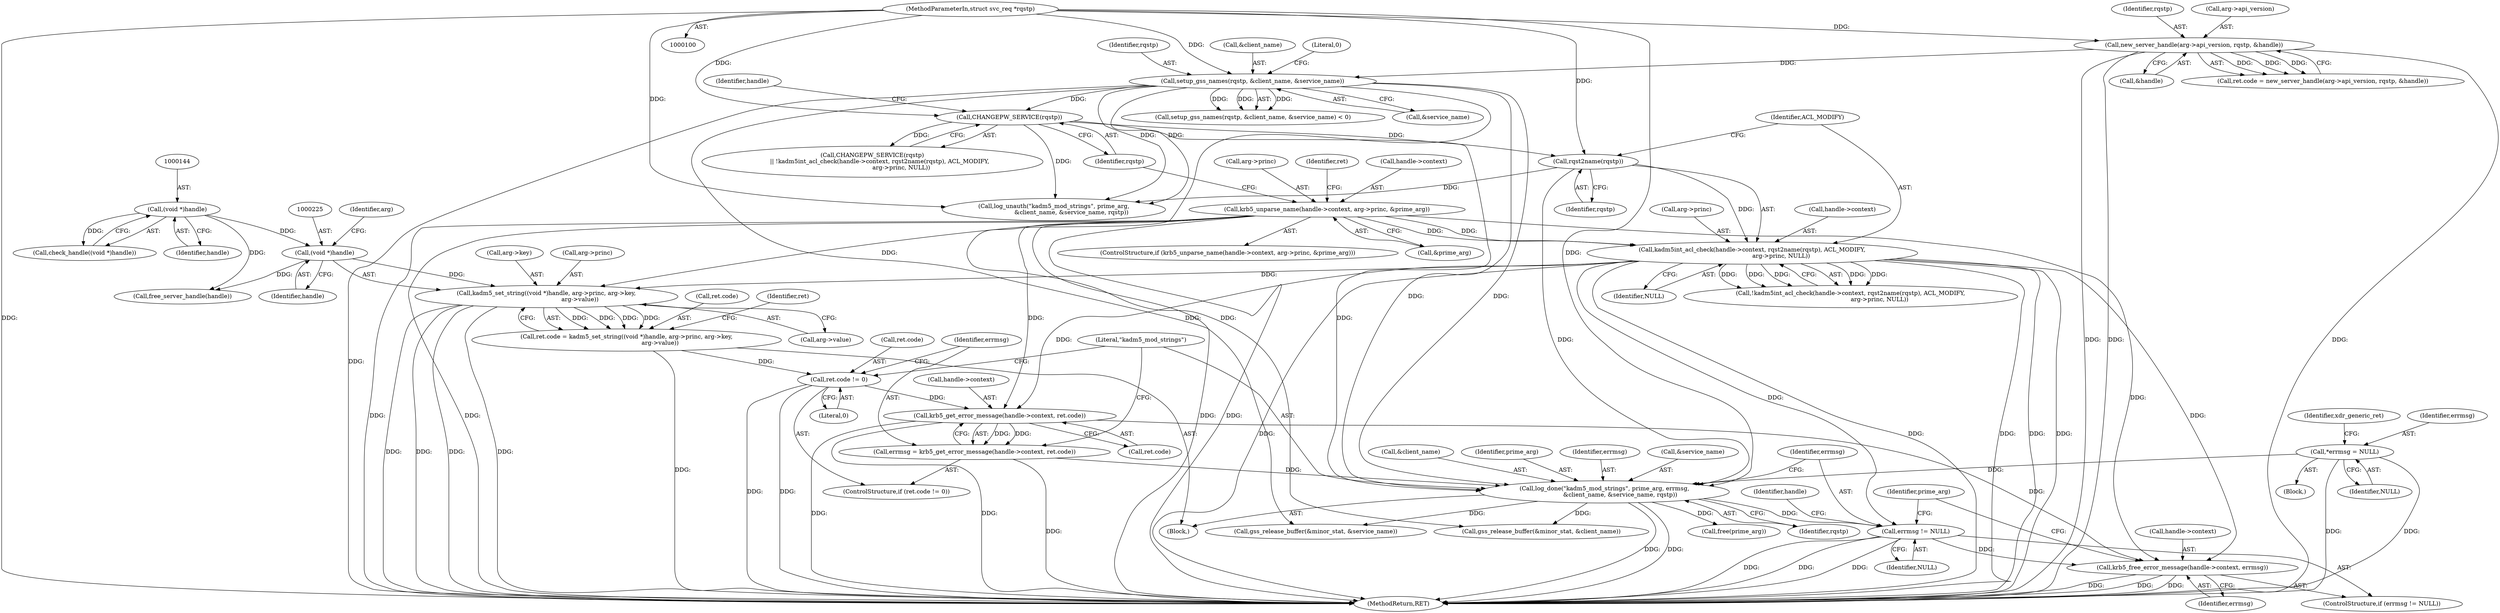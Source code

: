 digraph "0_krb5_83ed75feba32e46f736fcce0d96a0445f29b96c2_19@API" {
"1000264" [label="(Call,krb5_free_error_message(handle->context, errmsg))"];
"1000171" [label="(Call,krb5_unparse_name(handle->context, arg->princ, &prime_arg))"];
"1000192" [label="(Call,kadm5int_acl_check(handle->context, rqst2name(rqstp), ACL_MODIFY,\n                               arg->princ, NULL))"];
"1000196" [label="(Call,rqst2name(rqstp))"];
"1000189" [label="(Call,CHANGEPW_SERVICE(rqstp))"];
"1000156" [label="(Call,setup_gss_names(rqstp, &client_name, &service_name))"];
"1000129" [label="(Call,new_server_handle(arg->api_version, rqstp, &handle))"];
"1000102" [label="(MethodParameterIn,struct svc_req *rqstp)"];
"1000244" [label="(Call,krb5_get_error_message(handle->context, ret.code))"];
"1000237" [label="(Call,ret.code != 0)"];
"1000219" [label="(Call,ret.code = kadm5_set_string((void *)handle, arg->princ, arg->key,\n                                    arg->value))"];
"1000223" [label="(Call,kadm5_set_string((void *)handle, arg->princ, arg->key,\n                                    arg->value))"];
"1000224" [label="(Call,(void *)handle)"];
"1000143" [label="(Call,(void *)handle)"];
"1000261" [label="(Call,errmsg != NULL)"];
"1000251" [label="(Call,log_done(\"kadm5_mod_strings\", prime_arg, errmsg,\n                 &client_name, &service_name, rqstp))"];
"1000117" [label="(Call,*errmsg = NULL)"];
"1000242" [label="(Call,errmsg = krb5_get_error_message(handle->context, ret.code))"];
"1000226" [label="(Identifier,handle)"];
"1000117" [label="(Call,*errmsg = NULL)"];
"1000236" [label="(ControlStructure,if (ret.code != 0))"];
"1000155" [label="(Call,setup_gss_names(rqstp, &client_name, &service_name) < 0)"];
"1000175" [label="(Call,arg->princ)"];
"1000143" [label="(Call,(void *)handle)"];
"1000230" [label="(Call,arg->key)"];
"1000162" [label="(Literal,0)"];
"1000142" [label="(Call,check_handle((void *)handle))"];
"1000263" [label="(Identifier,NULL)"];
"1000118" [label="(Identifier,errmsg)"];
"1000266" [label="(Identifier,handle)"];
"1000270" [label="(Identifier,prime_arg)"];
"1000251" [label="(Call,log_done(\"kadm5_mod_strings\", prime_arg, errmsg,\n                 &client_name, &service_name, rqstp))"];
"1000255" [label="(Call,&client_name)"];
"1000160" [label="(Call,&service_name)"];
"1000119" [label="(Identifier,NULL)"];
"1000191" [label="(Call,!kadm5int_acl_check(handle->context, rqst2name(rqstp), ACL_MODIFY,\n                               arg->princ, NULL))"];
"1000133" [label="(Identifier,rqstp)"];
"1000233" [label="(Call,arg->value)"];
"1000121" [label="(Identifier,xdr_generic_ret)"];
"1000183" [label="(Identifier,ret)"];
"1000244" [label="(Call,krb5_get_error_message(handle->context, ret.code))"];
"1000194" [label="(Identifier,handle)"];
"1000282" [label="(Call,free_server_handle(handle))"];
"1000134" [label="(Call,&handle)"];
"1000253" [label="(Identifier,prime_arg)"];
"1000254" [label="(Identifier,errmsg)"];
"1000190" [label="(Identifier,rqstp)"];
"1000241" [label="(Literal,0)"];
"1000228" [label="(Identifier,arg)"];
"1000260" [label="(ControlStructure,if (errmsg != NULL))"];
"1000102" [label="(MethodParameterIn,struct svc_req *rqstp)"];
"1000130" [label="(Call,arg->api_version)"];
"1000248" [label="(Call,ret.code)"];
"1000103" [label="(Block,)"];
"1000261" [label="(Call,errmsg != NULL)"];
"1000245" [label="(Call,handle->context)"];
"1000243" [label="(Identifier,errmsg)"];
"1000171" [label="(Call,krb5_unparse_name(handle->context, arg->princ, &prime_arg))"];
"1000193" [label="(Call,handle->context)"];
"1000287" [label="(MethodReturn,RET)"];
"1000156" [label="(Call,setup_gss_names(rqstp, &client_name, &service_name))"];
"1000157" [label="(Identifier,rqstp)"];
"1000125" [label="(Call,ret.code = new_server_handle(arg->api_version, rqstp, &handle))"];
"1000257" [label="(Call,&service_name)"];
"1000197" [label="(Identifier,rqstp)"];
"1000223" [label="(Call,kadm5_set_string((void *)handle, arg->princ, arg->key,\n                                    arg->value))"];
"1000189" [label="(Call,CHANGEPW_SERVICE(rqstp))"];
"1000209" [label="(Call,log_unauth(\"kadm5_mod_strings\", prime_arg,\n                   &client_name, &service_name, rqstp))"];
"1000220" [label="(Call,ret.code)"];
"1000269" [label="(Call,free(prime_arg))"];
"1000198" [label="(Identifier,ACL_MODIFY)"];
"1000262" [label="(Identifier,errmsg)"];
"1000192" [label="(Call,kadm5int_acl_check(handle->context, rqst2name(rqstp), ACL_MODIFY,\n                               arg->princ, NULL))"];
"1000277" [label="(Call,gss_release_buffer(&minor_stat, &service_name))"];
"1000265" [label="(Call,handle->context)"];
"1000272" [label="(Call,gss_release_buffer(&minor_stat, &client_name))"];
"1000242" [label="(Call,errmsg = krb5_get_error_message(handle->context, ret.code))"];
"1000170" [label="(ControlStructure,if (krb5_unparse_name(handle->context, arg->princ, &prime_arg)))"];
"1000238" [label="(Call,ret.code)"];
"1000239" [label="(Identifier,ret)"];
"1000264" [label="(Call,krb5_free_error_message(handle->context, errmsg))"];
"1000178" [label="(Call,&prime_arg)"];
"1000199" [label="(Call,arg->princ)"];
"1000196" [label="(Call,rqst2name(rqstp))"];
"1000237" [label="(Call,ret.code != 0)"];
"1000158" [label="(Call,&client_name)"];
"1000129" [label="(Call,new_server_handle(arg->api_version, rqstp, &handle))"];
"1000145" [label="(Identifier,handle)"];
"1000259" [label="(Identifier,rqstp)"];
"1000202" [label="(Identifier,NULL)"];
"1000188" [label="(Call,CHANGEPW_SERVICE(rqstp)\n        || !kadm5int_acl_check(handle->context, rqst2name(rqstp), ACL_MODIFY,\n                               arg->princ, NULL))"];
"1000219" [label="(Call,ret.code = kadm5_set_string((void *)handle, arg->princ, arg->key,\n                                    arg->value))"];
"1000224" [label="(Call,(void *)handle)"];
"1000268" [label="(Identifier,errmsg)"];
"1000218" [label="(Block,)"];
"1000252" [label="(Literal,\"kadm5_mod_strings\")"];
"1000227" [label="(Call,arg->princ)"];
"1000172" [label="(Call,handle->context)"];
"1000264" -> "1000260"  [label="AST: "];
"1000264" -> "1000268"  [label="CFG: "];
"1000265" -> "1000264"  [label="AST: "];
"1000268" -> "1000264"  [label="AST: "];
"1000270" -> "1000264"  [label="CFG: "];
"1000264" -> "1000287"  [label="DDG: "];
"1000264" -> "1000287"  [label="DDG: "];
"1000264" -> "1000287"  [label="DDG: "];
"1000171" -> "1000264"  [label="DDG: "];
"1000192" -> "1000264"  [label="DDG: "];
"1000244" -> "1000264"  [label="DDG: "];
"1000261" -> "1000264"  [label="DDG: "];
"1000171" -> "1000170"  [label="AST: "];
"1000171" -> "1000178"  [label="CFG: "];
"1000172" -> "1000171"  [label="AST: "];
"1000175" -> "1000171"  [label="AST: "];
"1000178" -> "1000171"  [label="AST: "];
"1000183" -> "1000171"  [label="CFG: "];
"1000190" -> "1000171"  [label="CFG: "];
"1000171" -> "1000287"  [label="DDG: "];
"1000171" -> "1000287"  [label="DDG: "];
"1000171" -> "1000287"  [label="DDG: "];
"1000171" -> "1000287"  [label="DDG: "];
"1000171" -> "1000192"  [label="DDG: "];
"1000171" -> "1000192"  [label="DDG: "];
"1000171" -> "1000223"  [label="DDG: "];
"1000171" -> "1000244"  [label="DDG: "];
"1000192" -> "1000191"  [label="AST: "];
"1000192" -> "1000202"  [label="CFG: "];
"1000193" -> "1000192"  [label="AST: "];
"1000196" -> "1000192"  [label="AST: "];
"1000198" -> "1000192"  [label="AST: "];
"1000199" -> "1000192"  [label="AST: "];
"1000202" -> "1000192"  [label="AST: "];
"1000191" -> "1000192"  [label="CFG: "];
"1000192" -> "1000287"  [label="DDG: "];
"1000192" -> "1000287"  [label="DDG: "];
"1000192" -> "1000287"  [label="DDG: "];
"1000192" -> "1000287"  [label="DDG: "];
"1000192" -> "1000287"  [label="DDG: "];
"1000192" -> "1000191"  [label="DDG: "];
"1000192" -> "1000191"  [label="DDG: "];
"1000192" -> "1000191"  [label="DDG: "];
"1000192" -> "1000191"  [label="DDG: "];
"1000192" -> "1000191"  [label="DDG: "];
"1000196" -> "1000192"  [label="DDG: "];
"1000192" -> "1000223"  [label="DDG: "];
"1000192" -> "1000244"  [label="DDG: "];
"1000192" -> "1000261"  [label="DDG: "];
"1000196" -> "1000197"  [label="CFG: "];
"1000197" -> "1000196"  [label="AST: "];
"1000198" -> "1000196"  [label="CFG: "];
"1000189" -> "1000196"  [label="DDG: "];
"1000102" -> "1000196"  [label="DDG: "];
"1000196" -> "1000209"  [label="DDG: "];
"1000196" -> "1000251"  [label="DDG: "];
"1000189" -> "1000188"  [label="AST: "];
"1000189" -> "1000190"  [label="CFG: "];
"1000190" -> "1000189"  [label="AST: "];
"1000194" -> "1000189"  [label="CFG: "];
"1000188" -> "1000189"  [label="CFG: "];
"1000189" -> "1000188"  [label="DDG: "];
"1000156" -> "1000189"  [label="DDG: "];
"1000102" -> "1000189"  [label="DDG: "];
"1000189" -> "1000209"  [label="DDG: "];
"1000189" -> "1000251"  [label="DDG: "];
"1000156" -> "1000155"  [label="AST: "];
"1000156" -> "1000160"  [label="CFG: "];
"1000157" -> "1000156"  [label="AST: "];
"1000158" -> "1000156"  [label="AST: "];
"1000160" -> "1000156"  [label="AST: "];
"1000162" -> "1000156"  [label="CFG: "];
"1000156" -> "1000287"  [label="DDG: "];
"1000156" -> "1000155"  [label="DDG: "];
"1000156" -> "1000155"  [label="DDG: "];
"1000156" -> "1000155"  [label="DDG: "];
"1000129" -> "1000156"  [label="DDG: "];
"1000102" -> "1000156"  [label="DDG: "];
"1000156" -> "1000209"  [label="DDG: "];
"1000156" -> "1000209"  [label="DDG: "];
"1000156" -> "1000251"  [label="DDG: "];
"1000156" -> "1000251"  [label="DDG: "];
"1000156" -> "1000272"  [label="DDG: "];
"1000156" -> "1000277"  [label="DDG: "];
"1000129" -> "1000125"  [label="AST: "];
"1000129" -> "1000134"  [label="CFG: "];
"1000130" -> "1000129"  [label="AST: "];
"1000133" -> "1000129"  [label="AST: "];
"1000134" -> "1000129"  [label="AST: "];
"1000125" -> "1000129"  [label="CFG: "];
"1000129" -> "1000287"  [label="DDG: "];
"1000129" -> "1000287"  [label="DDG: "];
"1000129" -> "1000287"  [label="DDG: "];
"1000129" -> "1000125"  [label="DDG: "];
"1000129" -> "1000125"  [label="DDG: "];
"1000129" -> "1000125"  [label="DDG: "];
"1000102" -> "1000129"  [label="DDG: "];
"1000102" -> "1000100"  [label="AST: "];
"1000102" -> "1000287"  [label="DDG: "];
"1000102" -> "1000209"  [label="DDG: "];
"1000102" -> "1000251"  [label="DDG: "];
"1000244" -> "1000242"  [label="AST: "];
"1000244" -> "1000248"  [label="CFG: "];
"1000245" -> "1000244"  [label="AST: "];
"1000248" -> "1000244"  [label="AST: "];
"1000242" -> "1000244"  [label="CFG: "];
"1000244" -> "1000287"  [label="DDG: "];
"1000244" -> "1000287"  [label="DDG: "];
"1000244" -> "1000242"  [label="DDG: "];
"1000244" -> "1000242"  [label="DDG: "];
"1000237" -> "1000244"  [label="DDG: "];
"1000237" -> "1000236"  [label="AST: "];
"1000237" -> "1000241"  [label="CFG: "];
"1000238" -> "1000237"  [label="AST: "];
"1000241" -> "1000237"  [label="AST: "];
"1000243" -> "1000237"  [label="CFG: "];
"1000252" -> "1000237"  [label="CFG: "];
"1000237" -> "1000287"  [label="DDG: "];
"1000237" -> "1000287"  [label="DDG: "];
"1000219" -> "1000237"  [label="DDG: "];
"1000219" -> "1000218"  [label="AST: "];
"1000219" -> "1000223"  [label="CFG: "];
"1000220" -> "1000219"  [label="AST: "];
"1000223" -> "1000219"  [label="AST: "];
"1000239" -> "1000219"  [label="CFG: "];
"1000219" -> "1000287"  [label="DDG: "];
"1000223" -> "1000219"  [label="DDG: "];
"1000223" -> "1000219"  [label="DDG: "];
"1000223" -> "1000219"  [label="DDG: "];
"1000223" -> "1000219"  [label="DDG: "];
"1000223" -> "1000233"  [label="CFG: "];
"1000224" -> "1000223"  [label="AST: "];
"1000227" -> "1000223"  [label="AST: "];
"1000230" -> "1000223"  [label="AST: "];
"1000233" -> "1000223"  [label="AST: "];
"1000223" -> "1000287"  [label="DDG: "];
"1000223" -> "1000287"  [label="DDG: "];
"1000223" -> "1000287"  [label="DDG: "];
"1000223" -> "1000287"  [label="DDG: "];
"1000224" -> "1000223"  [label="DDG: "];
"1000224" -> "1000226"  [label="CFG: "];
"1000225" -> "1000224"  [label="AST: "];
"1000226" -> "1000224"  [label="AST: "];
"1000228" -> "1000224"  [label="CFG: "];
"1000143" -> "1000224"  [label="DDG: "];
"1000224" -> "1000282"  [label="DDG: "];
"1000143" -> "1000142"  [label="AST: "];
"1000143" -> "1000145"  [label="CFG: "];
"1000144" -> "1000143"  [label="AST: "];
"1000145" -> "1000143"  [label="AST: "];
"1000142" -> "1000143"  [label="CFG: "];
"1000143" -> "1000142"  [label="DDG: "];
"1000143" -> "1000282"  [label="DDG: "];
"1000261" -> "1000260"  [label="AST: "];
"1000261" -> "1000263"  [label="CFG: "];
"1000262" -> "1000261"  [label="AST: "];
"1000263" -> "1000261"  [label="AST: "];
"1000266" -> "1000261"  [label="CFG: "];
"1000270" -> "1000261"  [label="CFG: "];
"1000261" -> "1000287"  [label="DDG: "];
"1000261" -> "1000287"  [label="DDG: "];
"1000261" -> "1000287"  [label="DDG: "];
"1000251" -> "1000261"  [label="DDG: "];
"1000251" -> "1000218"  [label="AST: "];
"1000251" -> "1000259"  [label="CFG: "];
"1000252" -> "1000251"  [label="AST: "];
"1000253" -> "1000251"  [label="AST: "];
"1000254" -> "1000251"  [label="AST: "];
"1000255" -> "1000251"  [label="AST: "];
"1000257" -> "1000251"  [label="AST: "];
"1000259" -> "1000251"  [label="AST: "];
"1000262" -> "1000251"  [label="CFG: "];
"1000251" -> "1000287"  [label="DDG: "];
"1000251" -> "1000287"  [label="DDG: "];
"1000117" -> "1000251"  [label="DDG: "];
"1000242" -> "1000251"  [label="DDG: "];
"1000251" -> "1000269"  [label="DDG: "];
"1000251" -> "1000272"  [label="DDG: "];
"1000251" -> "1000277"  [label="DDG: "];
"1000117" -> "1000103"  [label="AST: "];
"1000117" -> "1000119"  [label="CFG: "];
"1000118" -> "1000117"  [label="AST: "];
"1000119" -> "1000117"  [label="AST: "];
"1000121" -> "1000117"  [label="CFG: "];
"1000117" -> "1000287"  [label="DDG: "];
"1000117" -> "1000287"  [label="DDG: "];
"1000242" -> "1000236"  [label="AST: "];
"1000243" -> "1000242"  [label="AST: "];
"1000252" -> "1000242"  [label="CFG: "];
"1000242" -> "1000287"  [label="DDG: "];
}

